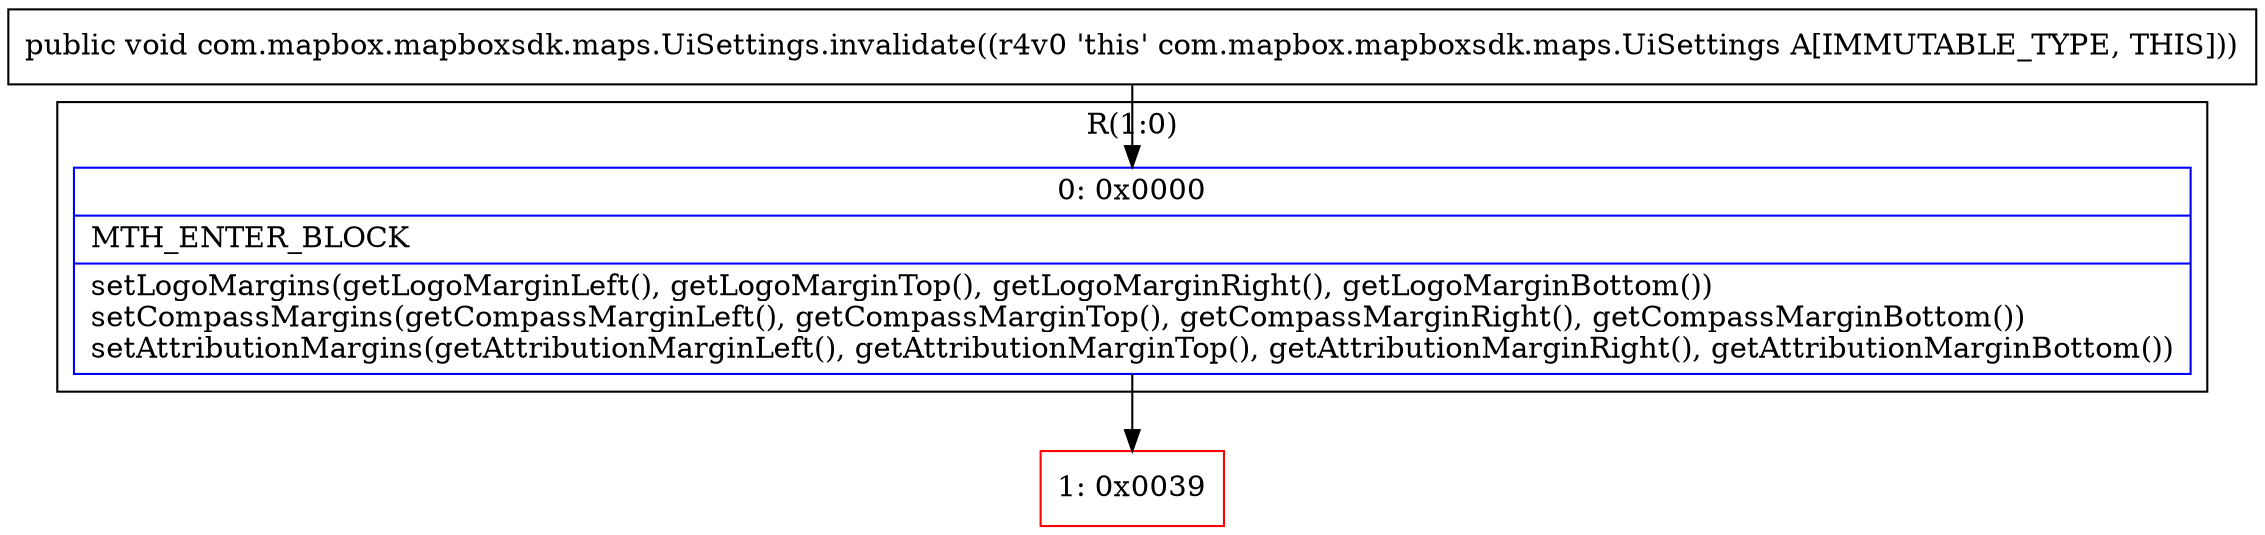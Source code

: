 digraph "CFG forcom.mapbox.mapboxsdk.maps.UiSettings.invalidate()V" {
subgraph cluster_Region_410478317 {
label = "R(1:0)";
node [shape=record,color=blue];
Node_0 [shape=record,label="{0\:\ 0x0000|MTH_ENTER_BLOCK\l|setLogoMargins(getLogoMarginLeft(), getLogoMarginTop(), getLogoMarginRight(), getLogoMarginBottom())\lsetCompassMargins(getCompassMarginLeft(), getCompassMarginTop(), getCompassMarginRight(), getCompassMarginBottom())\lsetAttributionMargins(getAttributionMarginLeft(), getAttributionMarginTop(), getAttributionMarginRight(), getAttributionMarginBottom())\l}"];
}
Node_1 [shape=record,color=red,label="{1\:\ 0x0039}"];
MethodNode[shape=record,label="{public void com.mapbox.mapboxsdk.maps.UiSettings.invalidate((r4v0 'this' com.mapbox.mapboxsdk.maps.UiSettings A[IMMUTABLE_TYPE, THIS])) }"];
MethodNode -> Node_0;
Node_0 -> Node_1;
}

